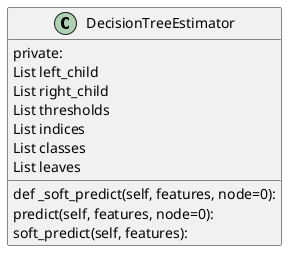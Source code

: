 @startuml
class DecisionTreeEstimator {
private:
    List left_child
    List right_child
    List thresholds
    List indices
    List classes
    List leaves

    def _soft_predict(self, features, node=0):
    predict(self, features, node=0):
    soft_predict(self, features):

}
@enduml
